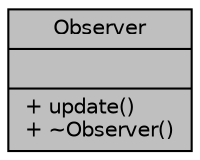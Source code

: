 digraph "Observer"
{
 // INTERACTIVE_SVG=YES
  edge [fontname="Helvetica",fontsize="10",labelfontname="Helvetica",labelfontsize="10"];
  node [fontname="Helvetica",fontsize="10",shape=record];
  Node1 [label="{Observer\n||+ update()\l+ ~Observer()\l}",height=0.2,width=0.4,color="black", fillcolor="grey75", style="filled" fontcolor="black"];
}
